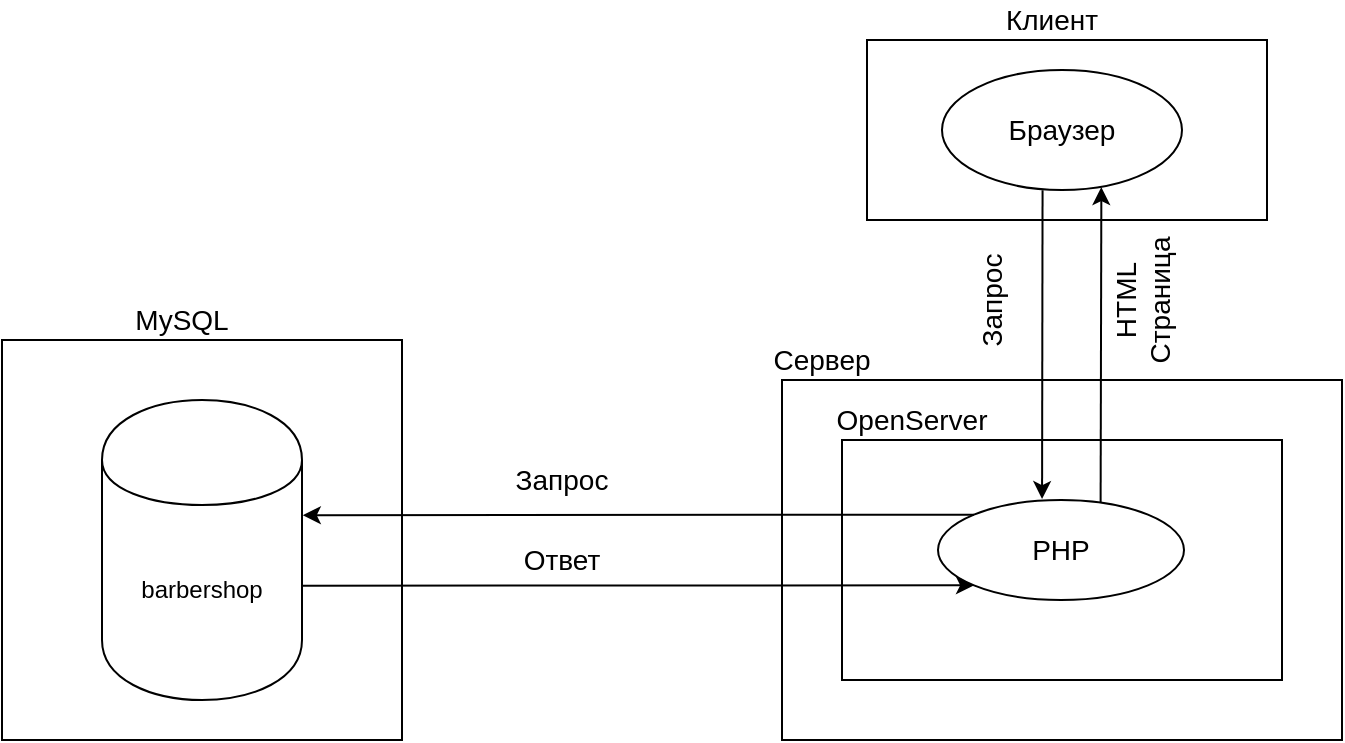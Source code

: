 <mxfile version="12.3.2" type="device" pages="1"><diagram id="b-SxFPtVaBA0Ug2hNkA_" name="Page-1"><mxGraphModel dx="716" dy="419" grid="1" gridSize="10" guides="1" tooltips="1" connect="1" arrows="1" fold="1" page="1" pageScale="1" pageWidth="827" pageHeight="1169" math="0" shadow="0"><root><mxCell id="0"/><mxCell id="1" parent="0"/><mxCell id="m9u4aDXjrE5lIfqdjVaJ-16" value="" style="rounded=0;whiteSpace=wrap;html=1;fillColor=none;fontFamily=Helvetica;fontSize=14;" parent="1" vertex="1"><mxGeometry x="482.5" y="80" width="200" height="90" as="geometry"/></mxCell><mxCell id="m9u4aDXjrE5lIfqdjVaJ-15" value="" style="rounded=0;whiteSpace=wrap;html=1;fillColor=none;fontFamily=Helvetica;fontSize=14;" parent="1" vertex="1"><mxGeometry x="440" y="250" width="280" height="180" as="geometry"/></mxCell><mxCell id="m9u4aDXjrE5lIfqdjVaJ-31" value="" style="rounded=0;whiteSpace=wrap;html=1;fillColor=none;fontFamily=Helvetica;fontSize=14;" parent="1" vertex="1"><mxGeometry x="470" y="280" width="220" height="120" as="geometry"/></mxCell><mxCell id="m9u4aDXjrE5lIfqdjVaJ-14" value="" style="rounded=0;whiteSpace=wrap;html=1;fillColor=none;fontFamily=Helvetica;fontSize=14;" parent="1" vertex="1"><mxGeometry x="50" y="230" width="200" height="200" as="geometry"/></mxCell><mxCell id="m9u4aDXjrE5lIfqdjVaJ-2" value="" style="ellipse;whiteSpace=wrap;html=1;fontFamily=Helvetica;fontSize=14;" parent="1" vertex="1"><mxGeometry x="520" y="95" width="120" height="60" as="geometry"/></mxCell><mxCell id="m9u4aDXjrE5lIfqdjVaJ-7" value="PHP" style="ellipse;whiteSpace=wrap;html=1;fillColor=none;fontFamily=Helvetica;fontSize=14;" parent="1" vertex="1"><mxGeometry x="518" y="310" width="123" height="50" as="geometry"/></mxCell><mxCell id="m9u4aDXjrE5lIfqdjVaJ-9" value="" style="endArrow=classic;html=1;entryX=1.004;entryY=0.384;entryDx=0;entryDy=0;entryPerimeter=0;fontFamily=Helvetica;fontSize=14;exitX=0;exitY=0;exitDx=0;exitDy=0;" parent="1" target="MVCA_qOv0VjvHcIC933I-1" edge="1" source="m9u4aDXjrE5lIfqdjVaJ-7"><mxGeometry width="50" height="50" relative="1" as="geometry"><mxPoint x="525" y="308" as="sourcePoint"/><mxPoint x="210" y="307.5" as="targetPoint"/></mxGeometry></mxCell><mxCell id="m9u4aDXjrE5lIfqdjVaJ-10" value="" style="endArrow=classic;html=1;exitX=0.994;exitY=0.619;exitDx=0;exitDy=0;exitPerimeter=0;fontFamily=Helvetica;fontSize=14;entryX=0;entryY=1;entryDx=0;entryDy=0;" parent="1" source="MVCA_qOv0VjvHcIC933I-1" edge="1" target="m9u4aDXjrE5lIfqdjVaJ-7"><mxGeometry width="50" height="50" relative="1" as="geometry"><mxPoint x="209.04" y="342" as="sourcePoint"/><mxPoint x="520" y="342" as="targetPoint"/></mxGeometry></mxCell><mxCell id="m9u4aDXjrE5lIfqdjVaJ-11" value="" style="endArrow=none;html=1;entryX=0.419;entryY=1.003;entryDx=0;entryDy=0;entryPerimeter=0;fontFamily=Helvetica;fontSize=14;exitX=0.423;exitY=-0.009;exitDx=0;exitDy=0;exitPerimeter=0;startArrow=classic;startFill=1;endFill=0;" parent="1" target="m9u4aDXjrE5lIfqdjVaJ-2" edge="1" source="m9u4aDXjrE5lIfqdjVaJ-7"><mxGeometry width="50" height="50" relative="1" as="geometry"><mxPoint x="570" y="290" as="sourcePoint"/><mxPoint x="570" y="170" as="targetPoint"/></mxGeometry></mxCell><mxCell id="m9u4aDXjrE5lIfqdjVaJ-12" value="" style="endArrow=none;html=1;fontFamily=Helvetica;fontSize=14;entryX=0.661;entryY=0.03;entryDx=0;entryDy=0;entryPerimeter=0;exitX=0.664;exitY=0.976;exitDx=0;exitDy=0;exitPerimeter=0;endFill=0;startArrow=classic;startFill=1;" parent="1" edge="1" target="m9u4aDXjrE5lIfqdjVaJ-7" source="m9u4aDXjrE5lIfqdjVaJ-2"><mxGeometry width="50" height="50" relative="1" as="geometry"><mxPoint x="600" y="160" as="sourcePoint"/><mxPoint x="600" y="290" as="targetPoint"/></mxGeometry></mxCell><mxCell id="m9u4aDXjrE5lIfqdjVaJ-17" value="Запрос" style="text;html=1;strokeColor=none;fillColor=none;align=center;verticalAlign=middle;whiteSpace=wrap;rounded=0;fontFamily=Helvetica;fontSize=14;" parent="1" vertex="1"><mxGeometry x="310" y="290" width="40" height="20" as="geometry"/></mxCell><mxCell id="m9u4aDXjrE5lIfqdjVaJ-18" value="Ответ" style="text;html=1;strokeColor=none;fillColor=none;align=center;verticalAlign=middle;whiteSpace=wrap;rounded=0;fontFamily=Helvetica;fontSize=14;" parent="1" vertex="1"><mxGeometry x="310" y="330" width="40" height="20" as="geometry"/></mxCell><mxCell id="m9u4aDXjrE5lIfqdjVaJ-19" value="Запрос" style="text;html=1;strokeColor=none;fillColor=none;align=center;verticalAlign=middle;whiteSpace=wrap;rounded=0;rotation=-90;fontFamily=Helvetica;fontSize=14;" parent="1" vertex="1"><mxGeometry x="525" y="200" width="40" height="20" as="geometry"/></mxCell><mxCell id="m9u4aDXjrE5lIfqdjVaJ-20" value="HTML Страница" style="text;html=1;strokeColor=none;fillColor=none;align=center;verticalAlign=middle;whiteSpace=wrap;rounded=0;rotation=-90;fontFamily=Helvetica;fontSize=14;" parent="1" vertex="1"><mxGeometry x="600" y="200" width="40" height="20" as="geometry"/></mxCell><mxCell id="m9u4aDXjrE5lIfqdjVaJ-23" value="Браузер" style="text;html=1;strokeColor=none;fillColor=none;align=center;verticalAlign=middle;whiteSpace=wrap;rounded=0;fontFamily=Helvetica;fontSize=14;" parent="1" vertex="1"><mxGeometry x="560" y="115" width="40" height="20" as="geometry"/></mxCell><mxCell id="m9u4aDXjrE5lIfqdjVaJ-24" value="Клиент" style="text;html=1;strokeColor=none;fillColor=none;align=center;verticalAlign=middle;whiteSpace=wrap;rounded=0;fontFamily=Helvetica;fontSize=14;" parent="1" vertex="1"><mxGeometry x="555" y="60" width="40" height="20" as="geometry"/></mxCell><mxCell id="m9u4aDXjrE5lIfqdjVaJ-27" value="MySQL" style="text;html=1;strokeColor=none;fillColor=none;align=center;verticalAlign=middle;whiteSpace=wrap;rounded=0;fontFamily=Helvetica;fontSize=14;" parent="1" vertex="1"><mxGeometry x="120" y="210" width="40" height="20" as="geometry"/></mxCell><mxCell id="m9u4aDXjrE5lIfqdjVaJ-29" value="Сервер" style="text;html=1;strokeColor=none;fillColor=none;align=center;verticalAlign=middle;whiteSpace=wrap;rounded=0;fontFamily=Helvetica;fontSize=14;" parent="1" vertex="1"><mxGeometry x="440" y="230" width="40" height="20" as="geometry"/></mxCell><mxCell id="m9u4aDXjrE5lIfqdjVaJ-32" value="OpenServer" style="text;html=1;strokeColor=none;fillColor=none;align=center;verticalAlign=middle;whiteSpace=wrap;rounded=0;fontFamily=Helvetica;fontSize=14;" parent="1" vertex="1"><mxGeometry x="485" y="260" width="40" height="20" as="geometry"/></mxCell><mxCell id="MVCA_qOv0VjvHcIC933I-1" value="barbershop" style="shape=cylinder;whiteSpace=wrap;html=1;boundedLbl=1;backgroundOutline=1;" vertex="1" parent="1"><mxGeometry x="100" y="260" width="100" height="150" as="geometry"/></mxCell></root></mxGraphModel></diagram></mxfile>